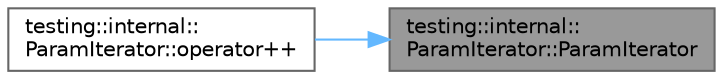 digraph "testing::internal::ParamIterator::ParamIterator"
{
 // LATEX_PDF_SIZE
  bgcolor="transparent";
  edge [fontname=Helvetica,fontsize=10,labelfontname=Helvetica,labelfontsize=10];
  node [fontname=Helvetica,fontsize=10,shape=box,height=0.2,width=0.4];
  rankdir="RL";
  Node1 [id="Node000001",label="testing::internal::\lParamIterator::ParamIterator",height=0.2,width=0.4,color="gray40", fillcolor="grey60", style="filled", fontcolor="black",tooltip=" "];
  Node1 -> Node2 [id="edge1_Node000001_Node000002",dir="back",color="steelblue1",style="solid",tooltip=" "];
  Node2 [id="Node000002",label="testing::internal::\lParamIterator::operator++",height=0.2,width=0.4,color="grey40", fillcolor="white", style="filled",URL="$classtesting_1_1internal_1_1_param_iterator.html#af51e17827dd54977165937550c0fb030",tooltip=" "];
}
